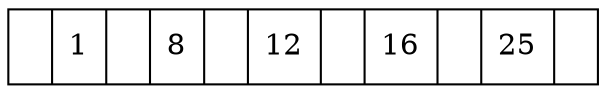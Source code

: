 digraph BTree {
node [shape = record];
node0 [label = "<f0> |1| <f1> |8| <f2> |12| <f3> |16| <f4> |25| <f5>"];
}
